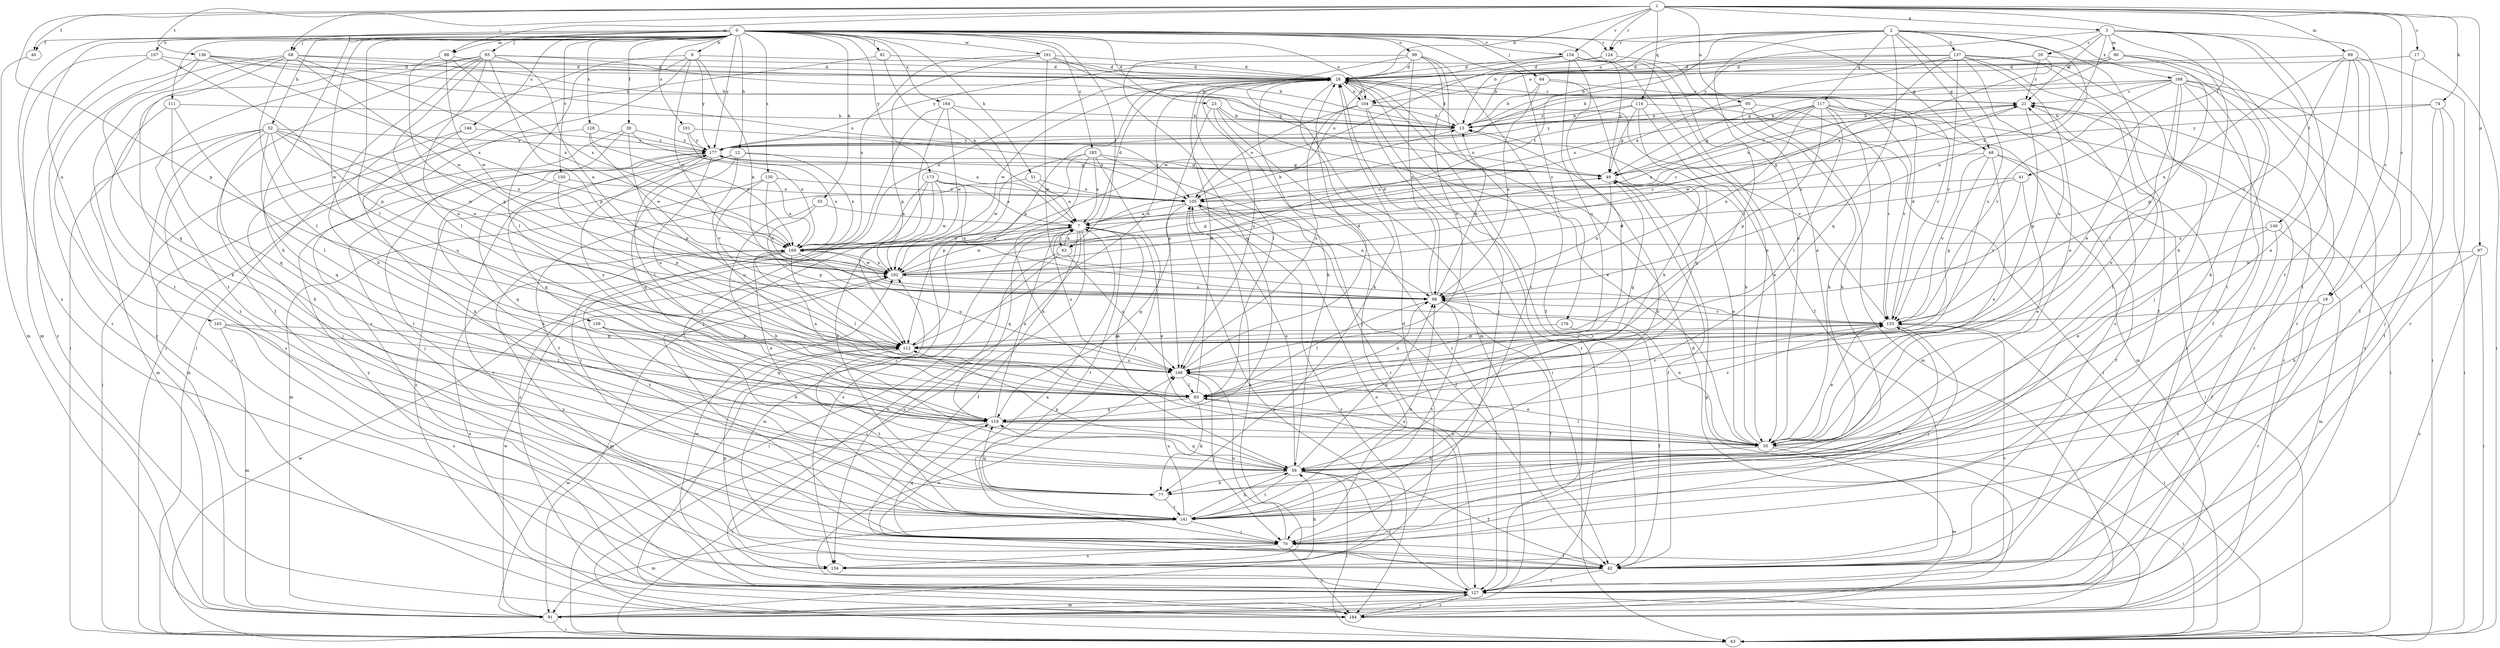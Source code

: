 strict digraph  {
0;
1;
2;
3;
7;
9;
12;
13;
17;
18;
20;
21;
23;
28;
35;
39;
40;
41;
42;
48;
49;
51;
52;
55;
56;
62;
63;
64;
65;
68;
70;
74;
77;
81;
83;
88;
89;
90;
91;
95;
97;
98;
99;
101;
104;
105;
111;
112;
114;
117;
119;
124;
127;
128;
130;
134;
136;
137;
140;
141;
143;
146;
148;
150;
154;
155;
159;
161;
162;
164;
167;
168;
169;
173;
176;
177;
183;
184;
0 -> 9  [label=b];
0 -> 12  [label=b];
0 -> 23  [label=d];
0 -> 35  [label=e];
0 -> 39  [label=f];
0 -> 40  [label=f];
0 -> 48  [label=g];
0 -> 51  [label=h];
0 -> 52  [label=h];
0 -> 55  [label=h];
0 -> 56  [label=h];
0 -> 62  [label=i];
0 -> 64  [label=j];
0 -> 65  [label=j];
0 -> 68  [label=j];
0 -> 81  [label=l];
0 -> 83  [label=l];
0 -> 88  [label=m];
0 -> 99  [label=o];
0 -> 101  [label=o];
0 -> 104  [label=o];
0 -> 111  [label=p];
0 -> 124  [label=r];
0 -> 128  [label=s];
0 -> 130  [label=s];
0 -> 134  [label=s];
0 -> 143  [label=u];
0 -> 146  [label=u];
0 -> 150  [label=v];
0 -> 154  [label=v];
0 -> 159  [label=w];
0 -> 161  [label=w];
0 -> 164  [label=x];
0 -> 167  [label=x];
0 -> 173  [label=y];
0 -> 176  [label=y];
0 -> 177  [label=y];
0 -> 183  [label=z];
1 -> 3  [label=a];
1 -> 17  [label=c];
1 -> 18  [label=c];
1 -> 28  [label=d];
1 -> 40  [label=f];
1 -> 41  [label=f];
1 -> 68  [label=j];
1 -> 74  [label=k];
1 -> 88  [label=m];
1 -> 89  [label=m];
1 -> 95  [label=n];
1 -> 97  [label=n];
1 -> 112  [label=p];
1 -> 114  [label=q];
1 -> 124  [label=r];
1 -> 136  [label=t];
1 -> 154  [label=v];
2 -> 13  [label=b];
2 -> 35  [label=e];
2 -> 48  [label=g];
2 -> 83  [label=l];
2 -> 98  [label=n];
2 -> 104  [label=o];
2 -> 117  [label=q];
2 -> 119  [label=q];
2 -> 124  [label=r];
2 -> 137  [label=t];
2 -> 148  [label=u];
2 -> 168  [label=x];
2 -> 62  [label=t];
3 -> 18  [label=c];
3 -> 20  [label=c];
3 -> 21  [label=c];
3 -> 56  [label=h];
3 -> 90  [label=m];
3 -> 140  [label=t];
3 -> 141  [label=t];
3 -> 169  [label=x];
3 -> 177  [label=y];
7 -> 13  [label=b];
7 -> 28  [label=d];
7 -> 35  [label=e];
7 -> 42  [label=f];
7 -> 62  [label=i];
7 -> 63  [label=i];
7 -> 119  [label=q];
7 -> 127  [label=r];
7 -> 134  [label=s];
7 -> 141  [label=t];
7 -> 148  [label=u];
7 -> 162  [label=w];
7 -> 169  [label=x];
9 -> 28  [label=d];
9 -> 63  [label=i];
9 -> 83  [label=l];
9 -> 98  [label=n];
9 -> 127  [label=r];
9 -> 162  [label=w];
9 -> 177  [label=y];
12 -> 49  [label=g];
12 -> 119  [label=q];
12 -> 127  [label=r];
12 -> 155  [label=v];
12 -> 169  [label=x];
12 -> 184  [label=z];
13 -> 28  [label=d];
13 -> 177  [label=y];
17 -> 28  [label=d];
17 -> 63  [label=i];
17 -> 141  [label=t];
18 -> 127  [label=r];
18 -> 134  [label=s];
18 -> 155  [label=v];
20 -> 7  [label=a];
20 -> 21  [label=c];
20 -> 28  [label=d];
20 -> 77  [label=k];
20 -> 104  [label=o];
21 -> 13  [label=b];
21 -> 112  [label=p];
21 -> 127  [label=r];
21 -> 162  [label=w];
23 -> 13  [label=b];
23 -> 35  [label=e];
23 -> 70  [label=j];
23 -> 127  [label=r];
23 -> 148  [label=u];
28 -> 21  [label=c];
28 -> 56  [label=h];
28 -> 70  [label=j];
28 -> 77  [label=k];
28 -> 83  [label=l];
28 -> 104  [label=o];
28 -> 112  [label=p];
28 -> 127  [label=r];
28 -> 148  [label=u];
28 -> 155  [label=v];
28 -> 162  [label=w];
35 -> 7  [label=a];
35 -> 13  [label=b];
35 -> 56  [label=h];
35 -> 63  [label=i];
35 -> 83  [label=l];
35 -> 91  [label=m];
35 -> 98  [label=n];
39 -> 7  [label=a];
39 -> 91  [label=m];
39 -> 112  [label=p];
39 -> 141  [label=t];
39 -> 177  [label=y];
40 -> 91  [label=m];
41 -> 35  [label=e];
41 -> 105  [label=o];
41 -> 155  [label=v];
41 -> 162  [label=w];
42 -> 7  [label=a];
42 -> 112  [label=p];
42 -> 127  [label=r];
42 -> 162  [label=w];
42 -> 169  [label=x];
48 -> 35  [label=e];
48 -> 42  [label=f];
48 -> 49  [label=g];
48 -> 63  [label=i];
48 -> 112  [label=p];
48 -> 155  [label=v];
49 -> 21  [label=c];
49 -> 35  [label=e];
49 -> 42  [label=f];
49 -> 98  [label=n];
49 -> 105  [label=o];
49 -> 177  [label=y];
51 -> 7  [label=a];
51 -> 105  [label=o];
51 -> 141  [label=t];
52 -> 56  [label=h];
52 -> 91  [label=m];
52 -> 98  [label=n];
52 -> 119  [label=q];
52 -> 127  [label=r];
52 -> 134  [label=s];
52 -> 148  [label=u];
52 -> 162  [label=w];
52 -> 169  [label=x];
52 -> 177  [label=y];
55 -> 7  [label=a];
55 -> 56  [label=h];
55 -> 112  [label=p];
56 -> 42  [label=f];
56 -> 63  [label=i];
56 -> 77  [label=k];
56 -> 98  [label=n];
56 -> 105  [label=o];
56 -> 112  [label=p];
56 -> 119  [label=q];
56 -> 127  [label=r];
56 -> 141  [label=t];
62 -> 7  [label=a];
62 -> 63  [label=i];
62 -> 134  [label=s];
62 -> 148  [label=u];
63 -> 162  [label=w];
64 -> 13  [label=b];
64 -> 21  [label=c];
64 -> 56  [label=h];
64 -> 98  [label=n];
65 -> 13  [label=b];
65 -> 28  [label=d];
65 -> 42  [label=f];
65 -> 56  [label=h];
65 -> 63  [label=i];
65 -> 83  [label=l];
65 -> 98  [label=n];
65 -> 112  [label=p];
65 -> 141  [label=t];
65 -> 148  [label=u];
68 -> 13  [label=b];
68 -> 28  [label=d];
68 -> 77  [label=k];
68 -> 83  [label=l];
68 -> 141  [label=t];
68 -> 162  [label=w];
68 -> 169  [label=x];
68 -> 184  [label=z];
70 -> 21  [label=c];
70 -> 42  [label=f];
70 -> 119  [label=q];
70 -> 134  [label=s];
70 -> 148  [label=u];
70 -> 155  [label=v];
70 -> 184  [label=z];
74 -> 13  [label=b];
74 -> 42  [label=f];
74 -> 63  [label=i];
74 -> 70  [label=j];
74 -> 177  [label=y];
77 -> 13  [label=b];
77 -> 119  [label=q];
77 -> 141  [label=t];
81 -> 7  [label=a];
81 -> 28  [label=d];
81 -> 63  [label=i];
83 -> 28  [label=d];
83 -> 35  [label=e];
83 -> 49  [label=g];
83 -> 77  [label=k];
83 -> 98  [label=n];
83 -> 119  [label=q];
83 -> 155  [label=v];
83 -> 169  [label=x];
83 -> 177  [label=y];
88 -> 28  [label=d];
88 -> 112  [label=p];
88 -> 162  [label=w];
88 -> 169  [label=x];
89 -> 28  [label=d];
89 -> 35  [label=e];
89 -> 42  [label=f];
89 -> 98  [label=n];
89 -> 127  [label=r];
89 -> 141  [label=t];
89 -> 155  [label=v];
90 -> 13  [label=b];
90 -> 28  [label=d];
90 -> 49  [label=g];
90 -> 112  [label=p];
90 -> 127  [label=r];
90 -> 141  [label=t];
91 -> 63  [label=i];
91 -> 105  [label=o];
91 -> 162  [label=w];
95 -> 13  [label=b];
95 -> 56  [label=h];
95 -> 91  [label=m];
95 -> 105  [label=o];
95 -> 155  [label=v];
97 -> 56  [label=h];
97 -> 63  [label=i];
97 -> 162  [label=w];
97 -> 184  [label=z];
98 -> 13  [label=b];
98 -> 28  [label=d];
98 -> 42  [label=f];
98 -> 83  [label=l];
98 -> 141  [label=t];
98 -> 155  [label=v];
99 -> 28  [label=d];
99 -> 42  [label=f];
99 -> 91  [label=m];
99 -> 98  [label=n];
99 -> 119  [label=q];
99 -> 141  [label=t];
99 -> 148  [label=u];
101 -> 105  [label=o];
101 -> 169  [label=x];
101 -> 177  [label=y];
104 -> 13  [label=b];
104 -> 28  [label=d];
104 -> 63  [label=i];
104 -> 105  [label=o];
104 -> 127  [label=r];
104 -> 148  [label=u];
104 -> 155  [label=v];
105 -> 7  [label=a];
105 -> 42  [label=f];
105 -> 98  [label=n];
105 -> 119  [label=q];
105 -> 134  [label=s];
105 -> 184  [label=z];
111 -> 13  [label=b];
111 -> 83  [label=l];
111 -> 119  [label=q];
111 -> 141  [label=t];
112 -> 28  [label=d];
112 -> 91  [label=m];
112 -> 141  [label=t];
112 -> 148  [label=u];
112 -> 155  [label=v];
114 -> 13  [label=b];
114 -> 35  [label=e];
114 -> 49  [label=g];
114 -> 63  [label=i];
114 -> 119  [label=q];
114 -> 177  [label=y];
117 -> 13  [label=b];
117 -> 49  [label=g];
117 -> 56  [label=h];
117 -> 63  [label=i];
117 -> 83  [label=l];
117 -> 91  [label=m];
117 -> 98  [label=n];
117 -> 105  [label=o];
117 -> 112  [label=p];
117 -> 155  [label=v];
117 -> 169  [label=x];
119 -> 7  [label=a];
119 -> 35  [label=e];
119 -> 63  [label=i];
119 -> 155  [label=v];
124 -> 28  [label=d];
124 -> 35  [label=e];
124 -> 177  [label=y];
127 -> 21  [label=c];
127 -> 91  [label=m];
127 -> 105  [label=o];
127 -> 148  [label=u];
127 -> 155  [label=v];
127 -> 162  [label=w];
127 -> 177  [label=y];
127 -> 184  [label=z];
128 -> 70  [label=j];
128 -> 162  [label=w];
128 -> 169  [label=x];
128 -> 177  [label=y];
130 -> 91  [label=m];
130 -> 98  [label=n];
130 -> 105  [label=o];
130 -> 148  [label=u];
130 -> 169  [label=x];
134 -> 28  [label=d];
134 -> 56  [label=h];
136 -> 13  [label=b];
136 -> 28  [label=d];
136 -> 105  [label=o];
136 -> 119  [label=q];
136 -> 127  [label=r];
136 -> 169  [label=x];
137 -> 7  [label=a];
137 -> 13  [label=b];
137 -> 28  [label=d];
137 -> 35  [label=e];
137 -> 42  [label=f];
137 -> 70  [label=j];
137 -> 141  [label=t];
137 -> 148  [label=u];
137 -> 155  [label=v];
137 -> 169  [label=x];
140 -> 35  [label=e];
140 -> 42  [label=f];
140 -> 91  [label=m];
140 -> 169  [label=x];
141 -> 56  [label=h];
141 -> 70  [label=j];
141 -> 91  [label=m];
141 -> 98  [label=n];
141 -> 148  [label=u];
143 -> 83  [label=l];
143 -> 91  [label=m];
143 -> 112  [label=p];
143 -> 134  [label=s];
146 -> 63  [label=i];
146 -> 77  [label=k];
146 -> 177  [label=y];
148 -> 28  [label=d];
148 -> 35  [label=e];
148 -> 70  [label=j];
148 -> 83  [label=l];
150 -> 105  [label=o];
150 -> 112  [label=p];
150 -> 119  [label=q];
154 -> 28  [label=d];
154 -> 35  [label=e];
154 -> 42  [label=f];
154 -> 49  [label=g];
154 -> 83  [label=l];
154 -> 105  [label=o];
154 -> 148  [label=u];
154 -> 162  [label=w];
155 -> 28  [label=d];
155 -> 35  [label=e];
155 -> 63  [label=i];
155 -> 70  [label=j];
155 -> 112  [label=p];
159 -> 56  [label=h];
159 -> 112  [label=p];
159 -> 119  [label=q];
161 -> 13  [label=b];
161 -> 28  [label=d];
161 -> 49  [label=g];
161 -> 112  [label=p];
161 -> 155  [label=v];
161 -> 169  [label=x];
162 -> 21  [label=c];
162 -> 49  [label=g];
162 -> 91  [label=m];
162 -> 98  [label=n];
162 -> 169  [label=x];
164 -> 13  [label=b];
164 -> 70  [label=j];
164 -> 141  [label=t];
164 -> 162  [label=w];
164 -> 184  [label=z];
167 -> 28  [label=d];
167 -> 91  [label=m];
167 -> 112  [label=p];
167 -> 184  [label=z];
168 -> 13  [label=b];
168 -> 21  [label=c];
168 -> 35  [label=e];
168 -> 42  [label=f];
168 -> 63  [label=i];
168 -> 83  [label=l];
168 -> 127  [label=r];
168 -> 155  [label=v];
168 -> 177  [label=y];
168 -> 184  [label=z];
169 -> 7  [label=a];
169 -> 21  [label=c];
169 -> 28  [label=d];
169 -> 35  [label=e];
169 -> 83  [label=l];
169 -> 141  [label=t];
169 -> 148  [label=u];
169 -> 162  [label=w];
173 -> 7  [label=a];
173 -> 70  [label=j];
173 -> 77  [label=k];
173 -> 98  [label=n];
173 -> 105  [label=o];
173 -> 162  [label=w];
173 -> 184  [label=z];
176 -> 42  [label=f];
176 -> 112  [label=p];
177 -> 49  [label=g];
177 -> 70  [label=j];
177 -> 77  [label=k];
177 -> 83  [label=l];
177 -> 119  [label=q];
177 -> 148  [label=u];
177 -> 169  [label=x];
183 -> 7  [label=a];
183 -> 49  [label=g];
183 -> 56  [label=h];
183 -> 70  [label=j];
183 -> 112  [label=p];
183 -> 127  [label=r];
183 -> 162  [label=w];
184 -> 21  [label=c];
184 -> 28  [label=d];
184 -> 49  [label=g];
184 -> 127  [label=r];
184 -> 169  [label=x];
}
